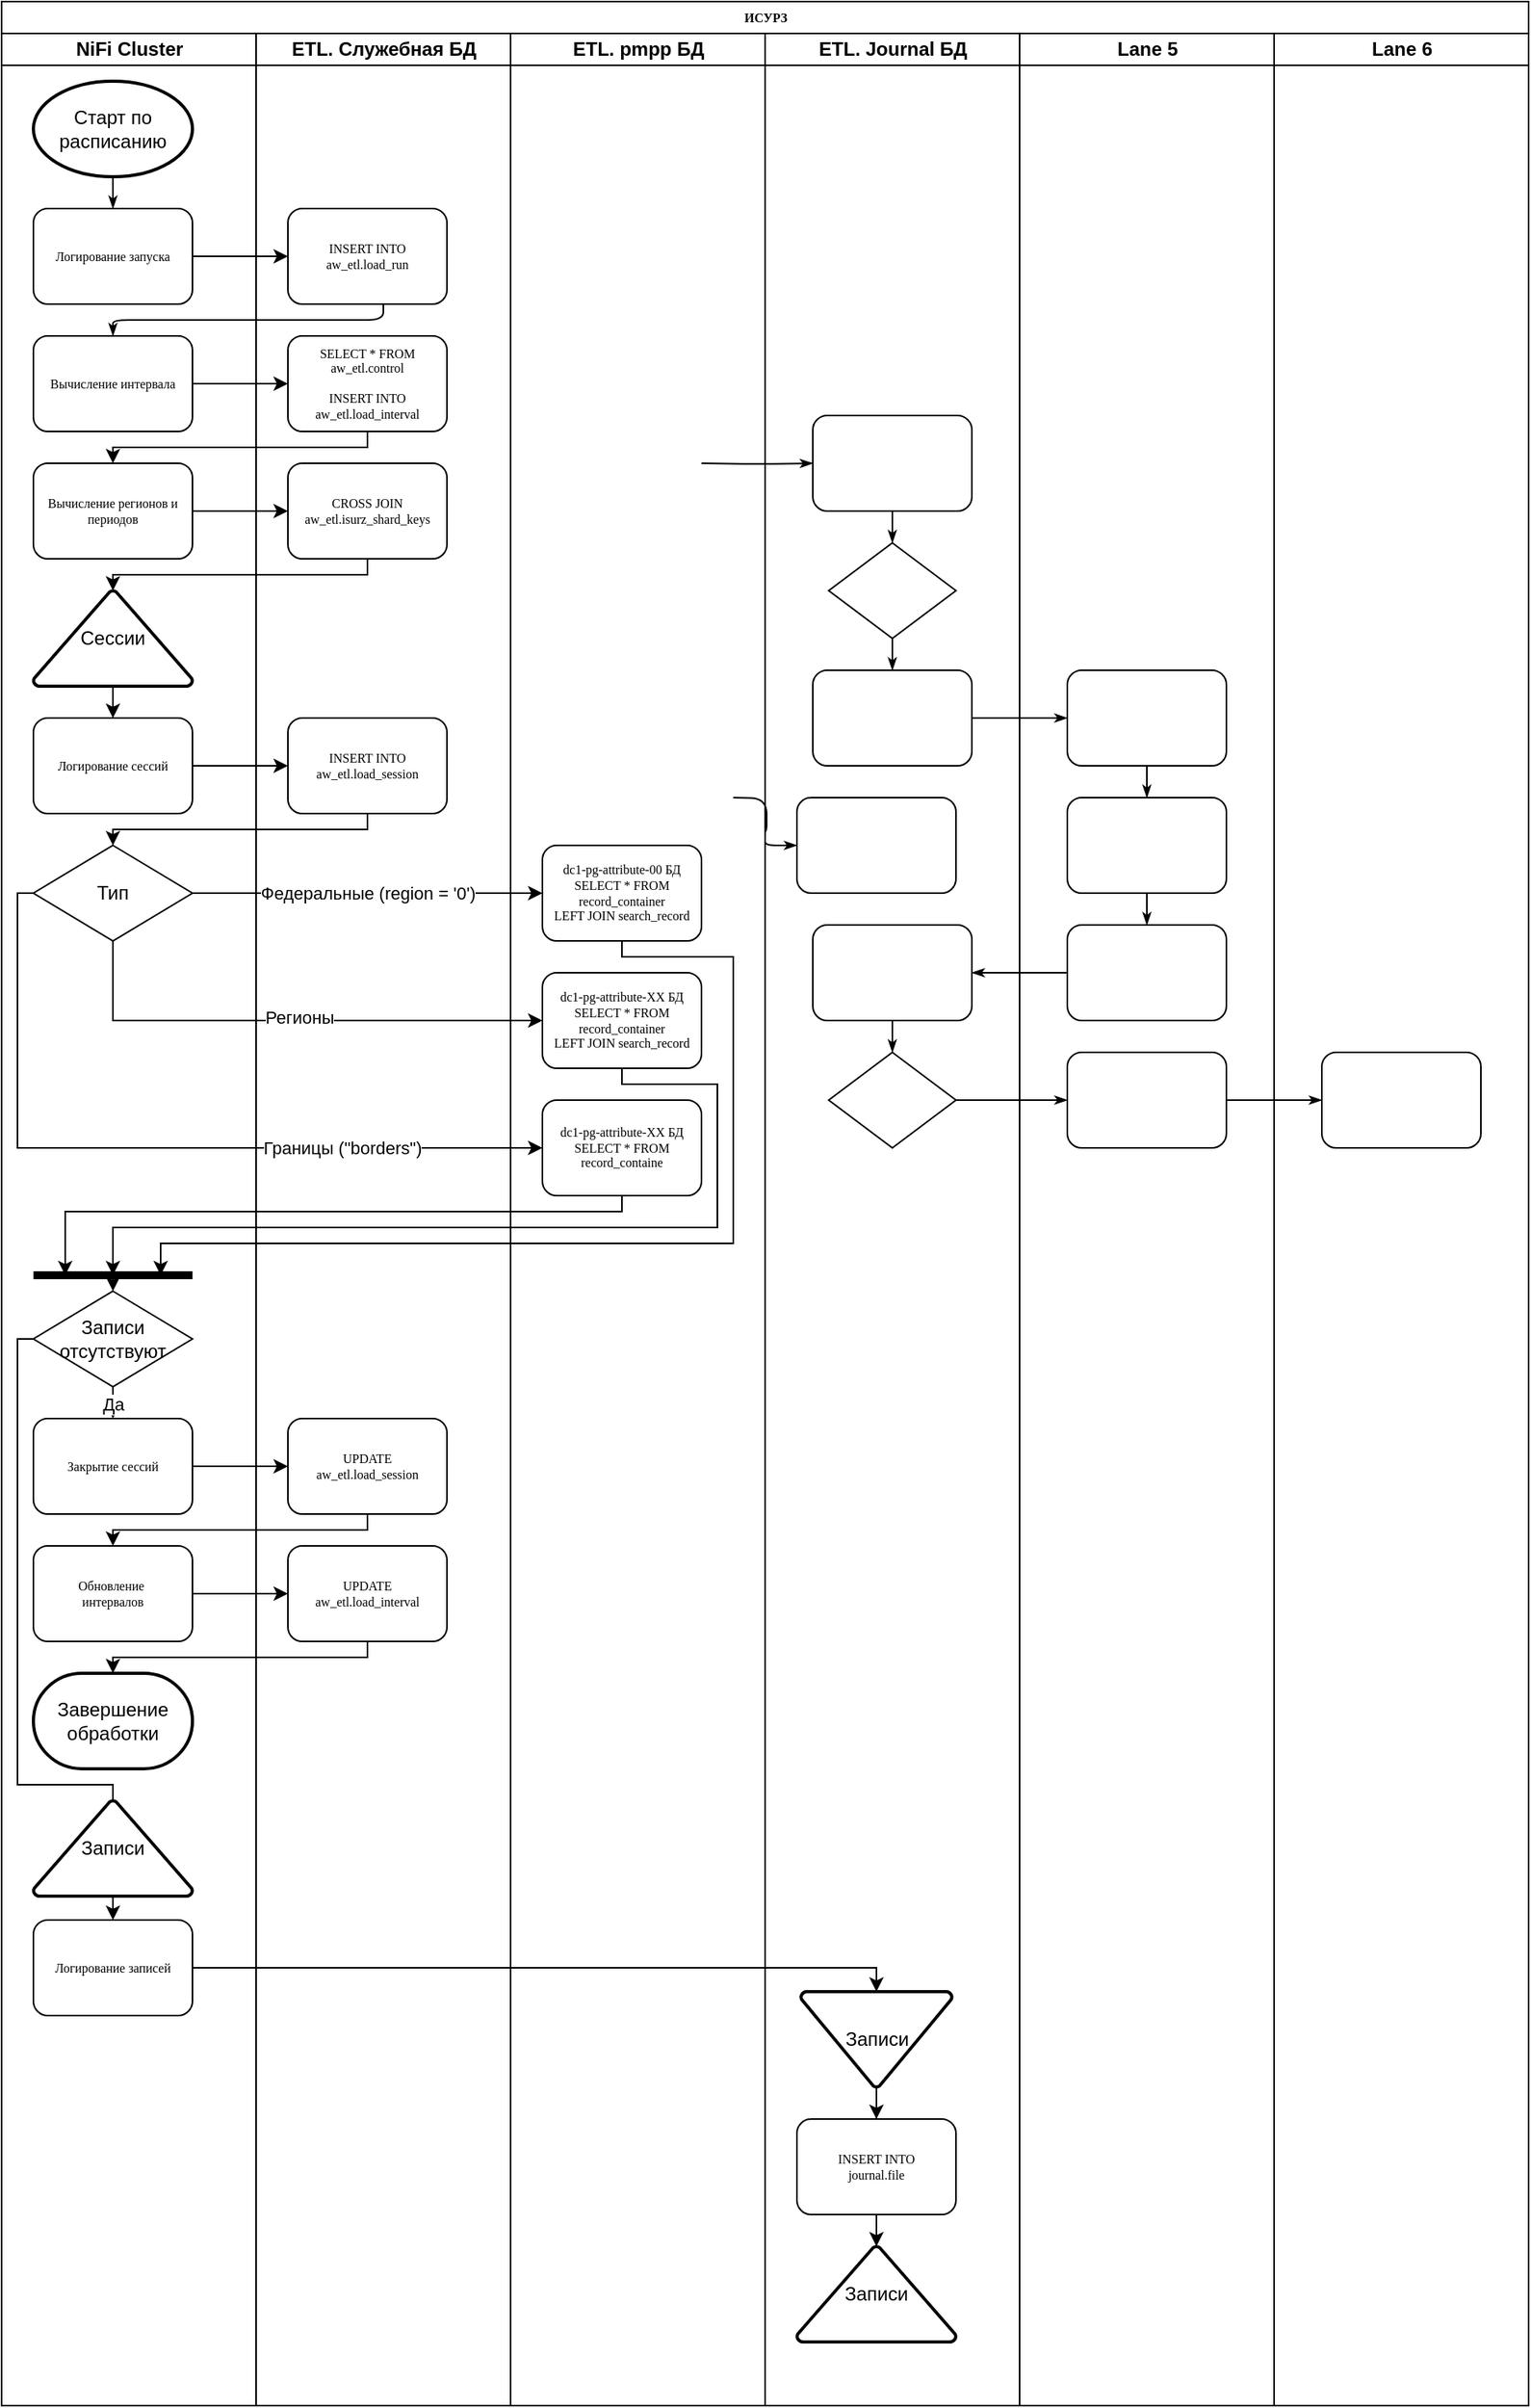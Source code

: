 <mxfile version="21.3.2" type="github">
  <diagram name="Page-1" id="74e2e168-ea6b-b213-b513-2b3c1d86103e">
    <mxGraphModel dx="698" dy="390" grid="1" gridSize="10" guides="1" tooltips="1" connect="1" arrows="1" fold="1" page="1" pageScale="1" pageWidth="1100" pageHeight="850" background="none" math="0" shadow="0">
      <root>
        <mxCell id="0" />
        <mxCell id="1" parent="0" />
        <mxCell id="77e6c97f196da883-1" value="ИСУРЗ" style="swimlane;html=1;childLayout=stackLayout;startSize=20;rounded=0;shadow=0;labelBackgroundColor=none;strokeWidth=1;fontFamily=Verdana;fontSize=8;align=center;" parent="1" vertex="1">
          <mxGeometry x="40" y="40" width="960" height="1510" as="geometry" />
        </mxCell>
        <mxCell id="77e6c97f196da883-2" value="NiFi Cluster" style="swimlane;html=1;startSize=20;" parent="77e6c97f196da883-1" vertex="1">
          <mxGeometry y="20" width="160" height="1490" as="geometry" />
        </mxCell>
        <mxCell id="4x68nEd3uDqoanb-VtR9-1" value="Логирование запуска" style="rounded=1;whiteSpace=wrap;html=1;shadow=0;labelBackgroundColor=none;strokeWidth=1;fontFamily=Verdana;fontSize=8;align=center;" vertex="1" parent="77e6c97f196da883-2">
          <mxGeometry x="20" y="110" width="100" height="60" as="geometry" />
        </mxCell>
        <mxCell id="77e6c97f196da883-26" style="edgeStyle=orthogonalEdgeStyle;rounded=1;html=1;labelBackgroundColor=none;startArrow=none;startFill=0;startSize=5;endArrow=classicThin;endFill=1;endSize=5;jettySize=auto;orthogonalLoop=1;strokeWidth=1;fontFamily=Verdana;fontSize=8;entryX=0.5;entryY=0;entryDx=0;entryDy=0;" parent="77e6c97f196da883-2" target="4x68nEd3uDqoanb-VtR9-1" edge="1">
          <mxGeometry relative="1" as="geometry">
            <mxPoint x="70" y="90" as="sourcePoint" />
          </mxGeometry>
        </mxCell>
        <mxCell id="4x68nEd3uDqoanb-VtR9-3" value="Вычисление интервала" style="rounded=1;whiteSpace=wrap;html=1;shadow=0;labelBackgroundColor=none;strokeWidth=1;fontFamily=Verdana;fontSize=8;align=center;" vertex="1" parent="77e6c97f196da883-2">
          <mxGeometry x="20" y="190" width="100" height="60" as="geometry" />
        </mxCell>
        <mxCell id="4x68nEd3uDqoanb-VtR9-7" value="Вычисление регионов и периодов" style="rounded=1;whiteSpace=wrap;html=1;shadow=0;labelBackgroundColor=none;strokeWidth=1;fontFamily=Verdana;fontSize=8;align=center;" vertex="1" parent="77e6c97f196da883-2">
          <mxGeometry x="20" y="270" width="100" height="60" as="geometry" />
        </mxCell>
        <mxCell id="4x68nEd3uDqoanb-VtR9-15" value="" style="edgeStyle=orthogonalEdgeStyle;rounded=0;orthogonalLoop=1;jettySize=auto;html=1;" edge="1" parent="77e6c97f196da883-2" source="4x68nEd3uDqoanb-VtR9-13" target="4x68nEd3uDqoanb-VtR9-12">
          <mxGeometry relative="1" as="geometry" />
        </mxCell>
        <mxCell id="4x68nEd3uDqoanb-VtR9-13" value="Сессии" style="strokeWidth=2;html=1;shape=mxgraph.flowchart.extract_or_measurement;whiteSpace=wrap;" vertex="1" parent="77e6c97f196da883-2">
          <mxGeometry x="20" y="350" width="100" height="60" as="geometry" />
        </mxCell>
        <mxCell id="4x68nEd3uDqoanb-VtR9-12" value="Логирование сессий" style="rounded=1;whiteSpace=wrap;html=1;shadow=0;labelBackgroundColor=none;strokeWidth=1;fontFamily=Verdana;fontSize=8;align=center;" vertex="1" parent="77e6c97f196da883-2">
          <mxGeometry x="20" y="430" width="100" height="60" as="geometry" />
        </mxCell>
        <mxCell id="4x68nEd3uDqoanb-VtR9-20" value="Тип" style="rhombus;whiteSpace=wrap;html=1;" vertex="1" parent="77e6c97f196da883-2">
          <mxGeometry x="20" y="510" width="100" height="60" as="geometry" />
        </mxCell>
        <mxCell id="4x68nEd3uDqoanb-VtR9-37" value="" style="endArrow=none;html=1;rounded=0;strokeWidth=5;" edge="1" parent="77e6c97f196da883-2">
          <mxGeometry width="50" height="50" relative="1" as="geometry">
            <mxPoint x="20" y="780" as="sourcePoint" />
            <mxPoint x="120" y="780" as="targetPoint" />
            <Array as="points">
              <mxPoint x="50" y="780" />
              <mxPoint x="70" y="780" />
            </Array>
          </mxGeometry>
        </mxCell>
        <mxCell id="4x68nEd3uDqoanb-VtR9-52" value="Да" style="edgeStyle=orthogonalEdgeStyle;rounded=0;orthogonalLoop=1;jettySize=auto;html=1;" edge="1" parent="77e6c97f196da883-2" source="4x68nEd3uDqoanb-VtR9-49">
          <mxGeometry relative="1" as="geometry">
            <mxPoint x="70" y="870" as="targetPoint" />
          </mxGeometry>
        </mxCell>
        <mxCell id="4x68nEd3uDqoanb-VtR9-65" style="edgeStyle=orthogonalEdgeStyle;rounded=0;orthogonalLoop=1;jettySize=auto;html=1;exitX=0;exitY=0.5;exitDx=0;exitDy=0;" edge="1" parent="77e6c97f196da883-2" source="4x68nEd3uDqoanb-VtR9-49" target="4x68nEd3uDqoanb-VtR9-64">
          <mxGeometry relative="1" as="geometry">
            <Array as="points">
              <mxPoint x="10" y="820" />
              <mxPoint x="10" y="1100" />
              <mxPoint x="70" y="1100" />
            </Array>
          </mxGeometry>
        </mxCell>
        <mxCell id="4x68nEd3uDqoanb-VtR9-49" value="Записи&lt;br&gt;отсутствуют" style="rhombus;whiteSpace=wrap;html=1;" vertex="1" parent="77e6c97f196da883-2">
          <mxGeometry x="20" y="790" width="100" height="60" as="geometry" />
        </mxCell>
        <mxCell id="4x68nEd3uDqoanb-VtR9-53" value="Закрытие сессий" style="rounded=1;whiteSpace=wrap;html=1;shadow=0;labelBackgroundColor=none;strokeWidth=1;fontFamily=Verdana;fontSize=8;align=center;" vertex="1" parent="77e6c97f196da883-2">
          <mxGeometry x="20" y="870" width="100" height="60" as="geometry" />
        </mxCell>
        <mxCell id="4x68nEd3uDqoanb-VtR9-57" value="Старт по расписанию" style="strokeWidth=2;html=1;shape=mxgraph.flowchart.start_1;whiteSpace=wrap;" vertex="1" parent="77e6c97f196da883-2">
          <mxGeometry x="20" y="30" width="100" height="60" as="geometry" />
        </mxCell>
        <mxCell id="4x68nEd3uDqoanb-VtR9-58" value="Обновление&amp;nbsp;&lt;br&gt;интервалов" style="rounded=1;whiteSpace=wrap;html=1;shadow=0;labelBackgroundColor=none;strokeWidth=1;fontFamily=Verdana;fontSize=8;align=center;" vertex="1" parent="77e6c97f196da883-2">
          <mxGeometry x="20" y="950" width="100" height="60" as="geometry" />
        </mxCell>
        <mxCell id="4x68nEd3uDqoanb-VtR9-62" value="Завершение обработки" style="strokeWidth=2;html=1;shape=mxgraph.flowchart.terminator;whiteSpace=wrap;" vertex="1" parent="77e6c97f196da883-2">
          <mxGeometry x="20" y="1030" width="100" height="60" as="geometry" />
        </mxCell>
        <mxCell id="4x68nEd3uDqoanb-VtR9-64" value="Логирование записей" style="rounded=1;whiteSpace=wrap;html=1;shadow=0;labelBackgroundColor=none;strokeWidth=1;fontFamily=Verdana;fontSize=8;align=center;" vertex="1" parent="77e6c97f196da883-2">
          <mxGeometry x="20" y="1185" width="100" height="60" as="geometry" />
        </mxCell>
        <mxCell id="4x68nEd3uDqoanb-VtR9-66" value="Записи" style="strokeWidth=2;html=1;shape=mxgraph.flowchart.extract_or_measurement;whiteSpace=wrap;" vertex="1" parent="77e6c97f196da883-2">
          <mxGeometry x="20" y="1110" width="100" height="60" as="geometry" />
        </mxCell>
        <mxCell id="77e6c97f196da883-33" style="edgeStyle=orthogonalEdgeStyle;rounded=1;html=1;labelBackgroundColor=none;startArrow=none;startFill=0;startSize=5;endArrow=classicThin;endFill=1;endSize=5;jettySize=auto;orthogonalLoop=1;strokeWidth=1;fontFamily=Verdana;fontSize=8" parent="77e6c97f196da883-1" target="77e6c97f196da883-15" edge="1">
          <mxGeometry relative="1" as="geometry">
            <mxPoint x="440" y="290" as="sourcePoint" />
          </mxGeometry>
        </mxCell>
        <mxCell id="77e6c97f196da883-39" style="edgeStyle=orthogonalEdgeStyle;rounded=1;html=1;labelBackgroundColor=none;startArrow=none;startFill=0;startSize=5;endArrow=classicThin;endFill=1;endSize=5;jettySize=auto;orthogonalLoop=1;strokeWidth=1;fontFamily=Verdana;fontSize=8" parent="77e6c97f196da883-1" source="77e6c97f196da883-20" target="77e6c97f196da883-23" edge="1">
          <mxGeometry relative="1" as="geometry" />
        </mxCell>
        <mxCell id="77e6c97f196da883-40" style="edgeStyle=orthogonalEdgeStyle;rounded=1;html=1;labelBackgroundColor=none;startArrow=none;startFill=0;startSize=5;endArrow=classicThin;endFill=1;endSize=5;jettySize=auto;orthogonalLoop=1;strokeWidth=1;fontFamily=Verdana;fontSize=8" parent="77e6c97f196da883-1" source="77e6c97f196da883-23" target="77e6c97f196da883-24" edge="1">
          <mxGeometry relative="1" as="geometry" />
        </mxCell>
        <mxCell id="107ba76e4e335f99-1" style="edgeStyle=orthogonalEdgeStyle;rounded=1;html=1;labelBackgroundColor=none;startArrow=none;startFill=0;startSize=5;endArrow=classicThin;endFill=1;endSize=5;jettySize=auto;orthogonalLoop=1;strokeWidth=1;fontFamily=Verdana;fontSize=8" parent="77e6c97f196da883-1" source="77e6c97f196da883-17" target="77e6c97f196da883-18" edge="1">
          <mxGeometry relative="1" as="geometry" />
        </mxCell>
        <mxCell id="107ba76e4e335f99-3" style="edgeStyle=orthogonalEdgeStyle;rounded=1;html=1;labelBackgroundColor=none;startArrow=none;startFill=0;startSize=5;endArrow=classicThin;endFill=1;endSize=5;jettySize=auto;orthogonalLoop=1;strokeColor=#000000;strokeWidth=1;fontFamily=Verdana;fontSize=8;fontColor=#000000;" parent="77e6c97f196da883-1" source="77e6c97f196da883-22" target="77e6c97f196da883-19" edge="1">
          <mxGeometry relative="1" as="geometry" />
        </mxCell>
        <mxCell id="77e6c97f196da883-3" value="ETL. Служебная БД" style="swimlane;html=1;startSize=20;" parent="77e6c97f196da883-1" vertex="1">
          <mxGeometry x="160" y="20" width="160" height="1490" as="geometry" />
        </mxCell>
        <mxCell id="77e6c97f196da883-11" value="INSERT INTO aw_etl.load_run" style="rounded=1;whiteSpace=wrap;html=1;shadow=0;labelBackgroundColor=none;strokeWidth=1;fontFamily=Verdana;fontSize=8;align=center;" parent="77e6c97f196da883-3" vertex="1">
          <mxGeometry x="20" y="110" width="100" height="60" as="geometry" />
        </mxCell>
        <mxCell id="4x68nEd3uDqoanb-VtR9-5" value="SELECT * FROM aw_etl.control&lt;br&gt;&lt;br&gt;INSERT INTO aw_etl.load_interval" style="rounded=1;whiteSpace=wrap;html=1;shadow=0;labelBackgroundColor=none;strokeWidth=1;fontFamily=Verdana;fontSize=8;align=center;" vertex="1" parent="77e6c97f196da883-3">
          <mxGeometry x="20" y="190" width="100" height="60" as="geometry" />
        </mxCell>
        <mxCell id="4x68nEd3uDqoanb-VtR9-9" value="CROSS JOIN aw_etl.isurz_shard_keys" style="rounded=1;whiteSpace=wrap;html=1;shadow=0;labelBackgroundColor=none;strokeWidth=1;fontFamily=Verdana;fontSize=8;align=center;" vertex="1" parent="77e6c97f196da883-3">
          <mxGeometry x="20" y="270" width="100" height="60" as="geometry" />
        </mxCell>
        <mxCell id="4x68nEd3uDqoanb-VtR9-16" value="INSERT INTO aw_etl.load_session" style="rounded=1;whiteSpace=wrap;html=1;shadow=0;labelBackgroundColor=none;strokeWidth=1;fontFamily=Verdana;fontSize=8;align=center;" vertex="1" parent="77e6c97f196da883-3">
          <mxGeometry x="20" y="430" width="100" height="60" as="geometry" />
        </mxCell>
        <mxCell id="4x68nEd3uDqoanb-VtR9-54" value="UPDATE&lt;br&gt;aw_etl.load_session" style="rounded=1;whiteSpace=wrap;html=1;shadow=0;labelBackgroundColor=none;strokeWidth=1;fontFamily=Verdana;fontSize=8;align=center;" vertex="1" parent="77e6c97f196da883-3">
          <mxGeometry x="20" y="870" width="100" height="60" as="geometry" />
        </mxCell>
        <mxCell id="4x68nEd3uDqoanb-VtR9-59" value="UPDATE&lt;br&gt;aw_etl.load_interval" style="rounded=1;whiteSpace=wrap;html=1;shadow=0;labelBackgroundColor=none;strokeWidth=1;fontFamily=Verdana;fontSize=8;align=center;" vertex="1" parent="77e6c97f196da883-3">
          <mxGeometry x="20" y="950" width="100" height="60" as="geometry" />
        </mxCell>
        <mxCell id="77e6c97f196da883-4" value="ETL. pmpp БД" style="swimlane;html=1;startSize=20;" parent="77e6c97f196da883-1" vertex="1">
          <mxGeometry x="320" y="20" width="160" height="1490" as="geometry" />
        </mxCell>
        <mxCell id="4x68nEd3uDqoanb-VtR9-48" style="edgeStyle=orthogonalEdgeStyle;rounded=0;orthogonalLoop=1;jettySize=auto;html=1;" edge="1" parent="77e6c97f196da883-4" source="4x68nEd3uDqoanb-VtR9-32">
          <mxGeometry relative="1" as="geometry">
            <mxPoint x="-220" y="780" as="targetPoint" />
            <Array as="points">
              <mxPoint x="70" y="580" />
              <mxPoint x="140" y="580" />
              <mxPoint x="140" y="760" />
              <mxPoint x="-220" y="760" />
            </Array>
          </mxGeometry>
        </mxCell>
        <mxCell id="4x68nEd3uDqoanb-VtR9-32" value="dc1-pg-attribute-00 БД&lt;br&gt;SELECT * FROM record_container &lt;br&gt;LEFT JOIN search_record" style="rounded=1;whiteSpace=wrap;html=1;shadow=0;labelBackgroundColor=none;strokeWidth=1;fontFamily=Verdana;fontSize=8;align=center;" vertex="1" parent="77e6c97f196da883-4">
          <mxGeometry x="20" y="510" width="100" height="60" as="geometry" />
        </mxCell>
        <mxCell id="4x68nEd3uDqoanb-VtR9-47" style="edgeStyle=orthogonalEdgeStyle;rounded=0;orthogonalLoop=1;jettySize=auto;html=1;" edge="1" parent="77e6c97f196da883-4" source="4x68nEd3uDqoanb-VtR9-39">
          <mxGeometry relative="1" as="geometry">
            <mxPoint x="-250" y="780" as="targetPoint" />
            <Array as="points">
              <mxPoint x="70" y="660" />
              <mxPoint x="130" y="660" />
              <mxPoint x="130" y="750" />
              <mxPoint x="-250" y="750" />
            </Array>
          </mxGeometry>
        </mxCell>
        <mxCell id="4x68nEd3uDqoanb-VtR9-39" value="dc1-pg-attribute-XX БД&lt;br style=&quot;border-color: var(--border-color);&quot;&gt;SELECT * FROM record_container&lt;br style=&quot;border-color: var(--border-color);&quot;&gt;LEFT JOIN search_record" style="rounded=1;whiteSpace=wrap;html=1;shadow=0;labelBackgroundColor=none;strokeWidth=1;fontFamily=Verdana;fontSize=8;align=center;" vertex="1" parent="77e6c97f196da883-4">
          <mxGeometry x="20" y="590" width="100" height="60" as="geometry" />
        </mxCell>
        <mxCell id="4x68nEd3uDqoanb-VtR9-46" style="edgeStyle=orthogonalEdgeStyle;rounded=0;orthogonalLoop=1;jettySize=auto;html=1;" edge="1" parent="77e6c97f196da883-4" source="4x68nEd3uDqoanb-VtR9-41">
          <mxGeometry relative="1" as="geometry">
            <mxPoint x="-280" y="780" as="targetPoint" />
            <Array as="points">
              <mxPoint x="70" y="740" />
              <mxPoint x="-280" y="740" />
            </Array>
          </mxGeometry>
        </mxCell>
        <mxCell id="4x68nEd3uDqoanb-VtR9-41" value="dc1-pg-attribute-XX БД&lt;br style=&quot;border-color: var(--border-color);&quot;&gt;SELECT * FROM record_containe" style="rounded=1;whiteSpace=wrap;html=1;shadow=0;labelBackgroundColor=none;strokeWidth=1;fontFamily=Verdana;fontSize=8;align=center;" vertex="1" parent="77e6c97f196da883-4">
          <mxGeometry x="20" y="670" width="100" height="60" as="geometry" />
        </mxCell>
        <mxCell id="77e6c97f196da883-5" value="ETL. Journal БД" style="swimlane;html=1;startSize=20;" parent="77e6c97f196da883-1" vertex="1">
          <mxGeometry x="480" y="20" width="160" height="1490" as="geometry" />
        </mxCell>
        <mxCell id="77e6c97f196da883-15" value="" style="rounded=1;whiteSpace=wrap;html=1;shadow=0;labelBackgroundColor=none;strokeWidth=1;fontFamily=Verdana;fontSize=8;align=center;" parent="77e6c97f196da883-5" vertex="1">
          <mxGeometry x="30" y="240" width="100" height="60" as="geometry" />
        </mxCell>
        <mxCell id="77e6c97f196da883-16" value="" style="rhombus;whiteSpace=wrap;html=1;rounded=0;shadow=0;labelBackgroundColor=none;strokeWidth=1;fontFamily=Verdana;fontSize=8;align=center;" parent="77e6c97f196da883-5" vertex="1">
          <mxGeometry x="40" y="320" width="80" height="60" as="geometry" />
        </mxCell>
        <mxCell id="77e6c97f196da883-17" value="" style="rounded=1;whiteSpace=wrap;html=1;shadow=0;labelBackgroundColor=none;strokeWidth=1;fontFamily=Verdana;fontSize=8;align=center;" parent="77e6c97f196da883-5" vertex="1">
          <mxGeometry x="30" y="400" width="100" height="60" as="geometry" />
        </mxCell>
        <mxCell id="77e6c97f196da883-19" value="" style="rounded=1;whiteSpace=wrap;html=1;shadow=0;labelBackgroundColor=none;strokeWidth=1;fontFamily=Verdana;fontSize=8;align=center;" parent="77e6c97f196da883-5" vertex="1">
          <mxGeometry x="30" y="560" width="100" height="60" as="geometry" />
        </mxCell>
        <mxCell id="77e6c97f196da883-20" value="" style="rhombus;whiteSpace=wrap;html=1;rounded=0;shadow=0;labelBackgroundColor=none;strokeWidth=1;fontFamily=Verdana;fontSize=8;align=center;" parent="77e6c97f196da883-5" vertex="1">
          <mxGeometry x="40" y="640" width="80" height="60" as="geometry" />
        </mxCell>
        <mxCell id="77e6c97f196da883-34" style="edgeStyle=orthogonalEdgeStyle;rounded=1;html=1;labelBackgroundColor=none;startArrow=none;startFill=0;startSize=5;endArrow=classicThin;endFill=1;endSize=5;jettySize=auto;orthogonalLoop=1;strokeColor=#000000;strokeWidth=1;fontFamily=Verdana;fontSize=8;fontColor=#000000;" parent="77e6c97f196da883-5" source="77e6c97f196da883-15" target="77e6c97f196da883-16" edge="1">
          <mxGeometry relative="1" as="geometry" />
        </mxCell>
        <mxCell id="77e6c97f196da883-35" style="edgeStyle=orthogonalEdgeStyle;rounded=1;html=1;labelBackgroundColor=none;startArrow=none;startFill=0;startSize=5;endArrow=classicThin;endFill=1;endSize=5;jettySize=auto;orthogonalLoop=1;strokeWidth=1;fontFamily=Verdana;fontSize=8" parent="77e6c97f196da883-5" source="77e6c97f196da883-16" target="77e6c97f196da883-17" edge="1">
          <mxGeometry relative="1" as="geometry" />
        </mxCell>
        <mxCell id="77e6c97f196da883-36" style="edgeStyle=orthogonalEdgeStyle;rounded=1;html=1;labelBackgroundColor=none;startArrow=none;startFill=0;startSize=5;endArrow=classicThin;endFill=1;endSize=5;jettySize=auto;orthogonalLoop=1;strokeWidth=1;fontFamily=Verdana;fontSize=8" parent="77e6c97f196da883-5" source="77e6c97f196da883-19" target="77e6c97f196da883-20" edge="1">
          <mxGeometry relative="1" as="geometry" />
        </mxCell>
        <mxCell id="77e6c97f196da883-12" value="" style="rounded=1;whiteSpace=wrap;html=1;shadow=0;labelBackgroundColor=none;strokeWidth=1;fontFamily=Verdana;fontSize=8;align=center;" parent="77e6c97f196da883-5" vertex="1">
          <mxGeometry x="20" y="480" width="100" height="60" as="geometry" />
        </mxCell>
        <mxCell id="4x68nEd3uDqoanb-VtR9-76" value="" style="edgeStyle=orthogonalEdgeStyle;rounded=0;orthogonalLoop=1;jettySize=auto;html=1;entryX=0.5;entryY=0;entryDx=0;entryDy=0;" edge="1" parent="77e6c97f196da883-5" source="4x68nEd3uDqoanb-VtR9-70" target="4x68nEd3uDqoanb-VtR9-74">
          <mxGeometry relative="1" as="geometry" />
        </mxCell>
        <mxCell id="4x68nEd3uDqoanb-VtR9-70" value="Записи" style="strokeWidth=2;html=1;shape=mxgraph.flowchart.merge_or_storage;whiteSpace=wrap;" vertex="1" parent="77e6c97f196da883-5">
          <mxGeometry x="22.5" y="1230" width="95" height="60" as="geometry" />
        </mxCell>
        <mxCell id="4x68nEd3uDqoanb-VtR9-78" value="" style="edgeStyle=orthogonalEdgeStyle;rounded=0;orthogonalLoop=1;jettySize=auto;html=1;" edge="1" parent="77e6c97f196da883-5" source="4x68nEd3uDqoanb-VtR9-74" target="4x68nEd3uDqoanb-VtR9-75">
          <mxGeometry relative="1" as="geometry" />
        </mxCell>
        <mxCell id="4x68nEd3uDqoanb-VtR9-74" value="INSERT INTO&lt;br&gt;journal.file" style="rounded=1;whiteSpace=wrap;html=1;shadow=0;labelBackgroundColor=none;strokeWidth=1;fontFamily=Verdana;fontSize=8;align=center;" vertex="1" parent="77e6c97f196da883-5">
          <mxGeometry x="20" y="1310" width="100" height="60" as="geometry" />
        </mxCell>
        <mxCell id="4x68nEd3uDqoanb-VtR9-75" value="Записи" style="strokeWidth=2;html=1;shape=mxgraph.flowchart.extract_or_measurement;whiteSpace=wrap;" vertex="1" parent="77e6c97f196da883-5">
          <mxGeometry x="20" y="1390" width="100" height="60" as="geometry" />
        </mxCell>
        <mxCell id="77e6c97f196da883-6" value="Lane 5" style="swimlane;html=1;startSize=20;" parent="77e6c97f196da883-1" vertex="1">
          <mxGeometry x="640" y="20" width="160" height="1490" as="geometry" />
        </mxCell>
        <mxCell id="77e6c97f196da883-18" value="" style="rounded=1;whiteSpace=wrap;html=1;shadow=0;labelBackgroundColor=none;strokeWidth=1;fontFamily=Verdana;fontSize=8;align=center;" parent="77e6c97f196da883-6" vertex="1">
          <mxGeometry x="30" y="400" width="100" height="60" as="geometry" />
        </mxCell>
        <mxCell id="77e6c97f196da883-21" value="" style="rounded=1;whiteSpace=wrap;html=1;shadow=0;labelBackgroundColor=none;strokeWidth=1;fontFamily=Verdana;fontSize=8;align=center;" parent="77e6c97f196da883-6" vertex="1">
          <mxGeometry x="30" y="480" width="100" height="60" as="geometry" />
        </mxCell>
        <mxCell id="77e6c97f196da883-22" value="" style="rounded=1;whiteSpace=wrap;html=1;shadow=0;labelBackgroundColor=none;strokeWidth=1;fontFamily=Verdana;fontSize=8;align=center;" parent="77e6c97f196da883-6" vertex="1">
          <mxGeometry x="30" y="560" width="100" height="60" as="geometry" />
        </mxCell>
        <mxCell id="77e6c97f196da883-23" value="" style="rounded=1;whiteSpace=wrap;html=1;shadow=0;labelBackgroundColor=none;strokeWidth=1;fontFamily=Verdana;fontSize=8;align=center;" parent="77e6c97f196da883-6" vertex="1">
          <mxGeometry x="30" y="640" width="100" height="60" as="geometry" />
        </mxCell>
        <mxCell id="77e6c97f196da883-37" style="edgeStyle=orthogonalEdgeStyle;rounded=1;html=1;labelBackgroundColor=none;startArrow=none;startFill=0;startSize=5;endArrow=classicThin;endFill=1;endSize=5;jettySize=auto;orthogonalLoop=1;strokeWidth=1;fontFamily=Verdana;fontSize=8" parent="77e6c97f196da883-6" source="77e6c97f196da883-18" target="77e6c97f196da883-21" edge="1">
          <mxGeometry relative="1" as="geometry" />
        </mxCell>
        <mxCell id="77e6c97f196da883-38" style="edgeStyle=orthogonalEdgeStyle;rounded=1;html=1;labelBackgroundColor=none;startArrow=none;startFill=0;startSize=5;endArrow=classicThin;endFill=1;endSize=5;jettySize=auto;orthogonalLoop=1;strokeWidth=1;fontFamily=Verdana;fontSize=8" parent="77e6c97f196da883-6" source="77e6c97f196da883-21" target="77e6c97f196da883-22" edge="1">
          <mxGeometry relative="1" as="geometry" />
        </mxCell>
        <mxCell id="77e6c97f196da883-7" value="Lane 6" style="swimlane;html=1;startSize=20;" parent="77e6c97f196da883-1" vertex="1">
          <mxGeometry x="800" y="20" width="160" height="1490" as="geometry" />
        </mxCell>
        <mxCell id="77e6c97f196da883-24" value="" style="rounded=1;whiteSpace=wrap;html=1;shadow=0;labelBackgroundColor=none;strokeWidth=1;fontFamily=Verdana;fontSize=8;align=center;" parent="77e6c97f196da883-7" vertex="1">
          <mxGeometry x="30" y="640" width="100" height="60" as="geometry" />
        </mxCell>
        <mxCell id="4x68nEd3uDqoanb-VtR9-2" value="" style="edgeStyle=orthogonalEdgeStyle;rounded=1;html=1;labelBackgroundColor=none;startArrow=none;startFill=0;startSize=5;endArrow=classicThin;endFill=1;endSize=5;jettySize=auto;orthogonalLoop=1;strokeWidth=1;fontFamily=Verdana;fontSize=8;entryX=0.5;entryY=0;entryDx=0;entryDy=0;" edge="1" parent="77e6c97f196da883-1" source="77e6c97f196da883-11" target="4x68nEd3uDqoanb-VtR9-3">
          <mxGeometry relative="1" as="geometry">
            <Array as="points">
              <mxPoint x="240" y="200" />
              <mxPoint x="70" y="200" />
            </Array>
            <mxPoint x="470" y="260" as="sourcePoint" />
            <mxPoint x="410" y="370" as="targetPoint" />
          </mxGeometry>
        </mxCell>
        <mxCell id="4x68nEd3uDqoanb-VtR9-4" value="" style="edgeStyle=orthogonalEdgeStyle;rounded=0;orthogonalLoop=1;jettySize=auto;html=1;" edge="1" parent="77e6c97f196da883-1" source="4x68nEd3uDqoanb-VtR9-1" target="77e6c97f196da883-11">
          <mxGeometry relative="1" as="geometry" />
        </mxCell>
        <mxCell id="4x68nEd3uDqoanb-VtR9-6" value="" style="edgeStyle=orthogonalEdgeStyle;rounded=0;orthogonalLoop=1;jettySize=auto;html=1;" edge="1" parent="77e6c97f196da883-1" source="4x68nEd3uDqoanb-VtR9-3" target="4x68nEd3uDqoanb-VtR9-5">
          <mxGeometry relative="1" as="geometry" />
        </mxCell>
        <mxCell id="77e6c97f196da883-28" style="edgeStyle=orthogonalEdgeStyle;rounded=1;html=1;labelBackgroundColor=none;startArrow=none;startFill=0;startSize=5;endArrow=classicThin;endFill=1;endSize=5;jettySize=auto;orthogonalLoop=1;strokeWidth=1;fontFamily=Verdana;fontSize=8" parent="77e6c97f196da883-1" target="77e6c97f196da883-12" edge="1">
          <mxGeometry relative="1" as="geometry">
            <mxPoint x="460" y="500" as="sourcePoint" />
          </mxGeometry>
        </mxCell>
        <mxCell id="4x68nEd3uDqoanb-VtR9-8" value="" style="edgeStyle=orthogonalEdgeStyle;rounded=0;orthogonalLoop=1;jettySize=auto;html=1;entryX=0.5;entryY=0;entryDx=0;entryDy=0;" edge="1" parent="77e6c97f196da883-1" source="4x68nEd3uDqoanb-VtR9-5" target="4x68nEd3uDqoanb-VtR9-7">
          <mxGeometry relative="1" as="geometry">
            <Array as="points">
              <mxPoint x="230" y="280" />
              <mxPoint x="70" y="280" />
            </Array>
          </mxGeometry>
        </mxCell>
        <mxCell id="4x68nEd3uDqoanb-VtR9-10" value="" style="edgeStyle=orthogonalEdgeStyle;rounded=0;orthogonalLoop=1;jettySize=auto;html=1;entryX=0.5;entryY=0;entryDx=0;entryDy=0;entryPerimeter=0;" edge="1" parent="77e6c97f196da883-1" source="4x68nEd3uDqoanb-VtR9-9" target="4x68nEd3uDqoanb-VtR9-13">
          <mxGeometry relative="1" as="geometry">
            <Array as="points">
              <mxPoint x="230" y="360" />
              <mxPoint x="70" y="360" />
            </Array>
          </mxGeometry>
        </mxCell>
        <mxCell id="4x68nEd3uDqoanb-VtR9-11" value="" style="edgeStyle=orthogonalEdgeStyle;rounded=0;orthogonalLoop=1;jettySize=auto;html=1;" edge="1" parent="77e6c97f196da883-1" source="4x68nEd3uDqoanb-VtR9-7" target="4x68nEd3uDqoanb-VtR9-9">
          <mxGeometry relative="1" as="geometry" />
        </mxCell>
        <mxCell id="4x68nEd3uDqoanb-VtR9-17" value="" style="edgeStyle=orthogonalEdgeStyle;rounded=0;orthogonalLoop=1;jettySize=auto;html=1;" edge="1" parent="77e6c97f196da883-1" source="4x68nEd3uDqoanb-VtR9-12" target="4x68nEd3uDqoanb-VtR9-16">
          <mxGeometry relative="1" as="geometry" />
        </mxCell>
        <mxCell id="4x68nEd3uDqoanb-VtR9-21" value="" style="edgeStyle=orthogonalEdgeStyle;rounded=0;orthogonalLoop=1;jettySize=auto;html=1;" edge="1" parent="77e6c97f196da883-1" source="4x68nEd3uDqoanb-VtR9-16" target="4x68nEd3uDqoanb-VtR9-20">
          <mxGeometry relative="1" as="geometry">
            <Array as="points">
              <mxPoint x="230" y="520" />
              <mxPoint x="70" y="520" />
            </Array>
          </mxGeometry>
        </mxCell>
        <mxCell id="4x68nEd3uDqoanb-VtR9-34" value="Федеральные (region = &#39;0&#39;)" style="edgeStyle=orthogonalEdgeStyle;rounded=0;orthogonalLoop=1;jettySize=auto;html=1;entryX=0;entryY=0.5;entryDx=0;entryDy=0;" edge="1" parent="77e6c97f196da883-1" source="4x68nEd3uDqoanb-VtR9-20" target="4x68nEd3uDqoanb-VtR9-32">
          <mxGeometry relative="1" as="geometry" />
        </mxCell>
        <mxCell id="4x68nEd3uDqoanb-VtR9-38" value="" style="edgeStyle=orthogonalEdgeStyle;rounded=0;orthogonalLoop=1;jettySize=auto;html=1;entryX=0;entryY=0.5;entryDx=0;entryDy=0;" edge="1" parent="77e6c97f196da883-1" source="4x68nEd3uDqoanb-VtR9-20" target="4x68nEd3uDqoanb-VtR9-39">
          <mxGeometry relative="1" as="geometry">
            <Array as="points">
              <mxPoint x="70" y="640" />
            </Array>
          </mxGeometry>
        </mxCell>
        <mxCell id="4x68nEd3uDqoanb-VtR9-40" value="Регионы" style="edgeLabel;html=1;align=center;verticalAlign=middle;resizable=0;points=[];" vertex="1" connectable="0" parent="4x68nEd3uDqoanb-VtR9-38">
          <mxGeometry x="0.435" y="2" relative="1" as="geometry">
            <mxPoint x="-63" as="offset" />
          </mxGeometry>
        </mxCell>
        <mxCell id="4x68nEd3uDqoanb-VtR9-43" value="" style="edgeStyle=orthogonalEdgeStyle;rounded=0;orthogonalLoop=1;jettySize=auto;html=1;entryX=0;entryY=0.5;entryDx=0;entryDy=0;" edge="1" parent="77e6c97f196da883-1" source="4x68nEd3uDqoanb-VtR9-20" target="4x68nEd3uDqoanb-VtR9-41">
          <mxGeometry relative="1" as="geometry">
            <Array as="points">
              <mxPoint x="10" y="560" />
              <mxPoint x="10" y="720" />
            </Array>
          </mxGeometry>
        </mxCell>
        <mxCell id="4x68nEd3uDqoanb-VtR9-45" value="Границы (&quot;borders&quot;)" style="edgeLabel;html=1;align=center;verticalAlign=middle;resizable=0;points=[];" vertex="1" connectable="0" parent="4x68nEd3uDqoanb-VtR9-43">
          <mxGeometry x="0.392" relative="1" as="geometry">
            <mxPoint x="26" as="offset" />
          </mxGeometry>
        </mxCell>
        <mxCell id="4x68nEd3uDqoanb-VtR9-51" value="" style="edgeStyle=orthogonalEdgeStyle;rounded=0;orthogonalLoop=1;jettySize=auto;html=1;entryX=0.5;entryY=0;entryDx=0;entryDy=0;" edge="1" parent="77e6c97f196da883-1" target="4x68nEd3uDqoanb-VtR9-49">
          <mxGeometry relative="1" as="geometry">
            <mxPoint x="70" y="800" as="sourcePoint" />
          </mxGeometry>
        </mxCell>
        <mxCell id="4x68nEd3uDqoanb-VtR9-55" value="" style="edgeStyle=orthogonalEdgeStyle;rounded=0;orthogonalLoop=1;jettySize=auto;html=1;" edge="1" parent="77e6c97f196da883-1" source="4x68nEd3uDqoanb-VtR9-53" target="4x68nEd3uDqoanb-VtR9-54">
          <mxGeometry relative="1" as="geometry" />
        </mxCell>
        <mxCell id="4x68nEd3uDqoanb-VtR9-60" value="" style="edgeStyle=orthogonalEdgeStyle;rounded=0;orthogonalLoop=1;jettySize=auto;html=1;entryX=0.5;entryY=0;entryDx=0;entryDy=0;" edge="1" parent="77e6c97f196da883-1" source="4x68nEd3uDqoanb-VtR9-54" target="4x68nEd3uDqoanb-VtR9-58">
          <mxGeometry relative="1" as="geometry">
            <Array as="points">
              <mxPoint x="230" y="960" />
              <mxPoint x="70" y="960" />
            </Array>
          </mxGeometry>
        </mxCell>
        <mxCell id="4x68nEd3uDqoanb-VtR9-61" value="" style="edgeStyle=orthogonalEdgeStyle;rounded=0;orthogonalLoop=1;jettySize=auto;html=1;" edge="1" parent="77e6c97f196da883-1" source="4x68nEd3uDqoanb-VtR9-58" target="4x68nEd3uDqoanb-VtR9-59">
          <mxGeometry relative="1" as="geometry" />
        </mxCell>
        <mxCell id="4x68nEd3uDqoanb-VtR9-63" style="edgeStyle=orthogonalEdgeStyle;rounded=0;orthogonalLoop=1;jettySize=auto;html=1;" edge="1" parent="77e6c97f196da883-1" source="4x68nEd3uDqoanb-VtR9-59" target="4x68nEd3uDqoanb-VtR9-62">
          <mxGeometry relative="1" as="geometry">
            <Array as="points">
              <mxPoint x="230" y="1040" />
              <mxPoint x="70" y="1040" />
            </Array>
          </mxGeometry>
        </mxCell>
        <mxCell id="4x68nEd3uDqoanb-VtR9-69" style="edgeStyle=orthogonalEdgeStyle;rounded=0;orthogonalLoop=1;jettySize=auto;html=1;exitX=1;exitY=0.5;exitDx=0;exitDy=0;entryX=0.5;entryY=0;entryDx=0;entryDy=0;entryPerimeter=0;" edge="1" parent="77e6c97f196da883-1" source="4x68nEd3uDqoanb-VtR9-64" target="4x68nEd3uDqoanb-VtR9-70">
          <mxGeometry relative="1" as="geometry">
            <Array as="points">
              <mxPoint x="550" y="1235" />
            </Array>
          </mxGeometry>
        </mxCell>
      </root>
    </mxGraphModel>
  </diagram>
</mxfile>

